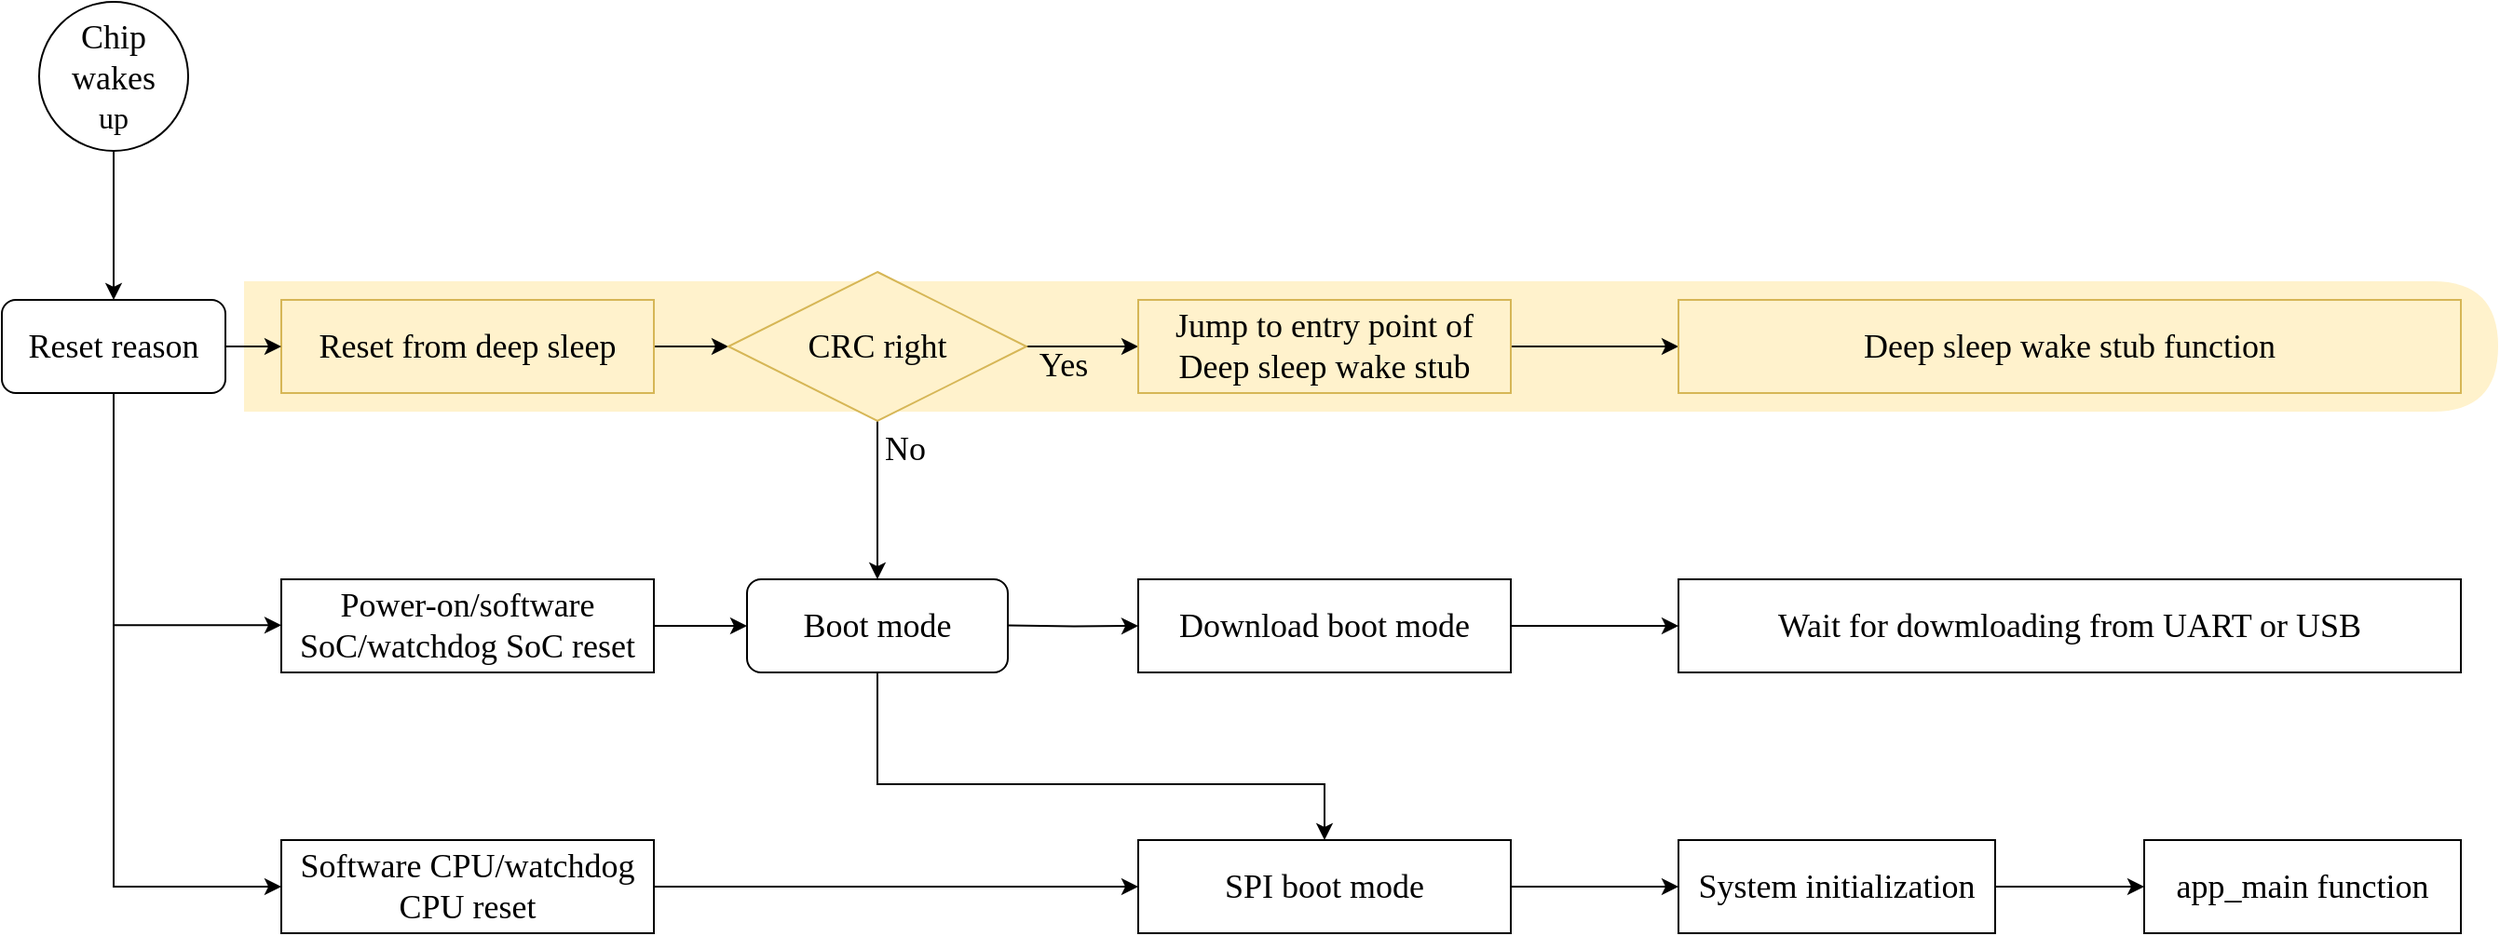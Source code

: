 <mxfile version="28.0.7">
  <diagram name="Page-1" id="HjzerdOSm4FA8G-07vLM">
    <mxGraphModel dx="1937" dy="1160" grid="1" gridSize="10" guides="1" tooltips="1" connect="1" arrows="1" fold="1" page="1" pageScale="1" pageWidth="2339" pageHeight="3300" math="0" shadow="0">
      <root>
        <mxCell id="0" />
        <mxCell id="1" parent="0" />
        <mxCell id="q9tFJmXxhA_tZmQn3BfS-3" value="" style="shape=delay;whiteSpace=wrap;html=1;fillColor=#fff2cc;strokeColor=none;" vertex="1" parent="1">
          <mxGeometry x="340" y="380" width="1210" height="70" as="geometry" />
        </mxCell>
        <mxCell id="JBDGgaZIzzyNM44vKLD3-7" style="edgeStyle=orthogonalEdgeStyle;rounded=0;orthogonalLoop=1;jettySize=auto;html=1;exitX=0.5;exitY=1;exitDx=0;exitDy=0;entryX=0.5;entryY=0;entryDx=0;entryDy=0;" parent="1" source="JBDGgaZIzzyNM44vKLD3-2" target="JBDGgaZIzzyNM44vKLD3-21" edge="1">
          <mxGeometry relative="1" as="geometry">
            <mxPoint x="270" y="380" as="targetPoint" />
          </mxGeometry>
        </mxCell>
        <mxCell id="JBDGgaZIzzyNM44vKLD3-2" value="&lt;div&gt;&lt;font style=&quot;font-size: 18px;&quot; face=&quot;Times New Roman&quot;&gt;Chip wakes&lt;/font&gt;&lt;/div&gt;&lt;div&gt;&lt;font size=&quot;3&quot; face=&quot;Times New Roman&quot;&gt;up&lt;/font&gt;&lt;/div&gt;" style="ellipse;whiteSpace=wrap;html=1;aspect=fixed;" parent="1" vertex="1">
          <mxGeometry x="230" y="230" width="80" height="80" as="geometry" />
        </mxCell>
        <mxCell id="JBDGgaZIzzyNM44vKLD3-50" value="" style="edgeStyle=orthogonalEdgeStyle;rounded=0;orthogonalLoop=1;jettySize=auto;html=1;" parent="1" source="JBDGgaZIzzyNM44vKLD3-10" target="JBDGgaZIzzyNM44vKLD3-16" edge="1">
          <mxGeometry relative="1" as="geometry" />
        </mxCell>
        <mxCell id="JBDGgaZIzzyNM44vKLD3-10" value="&lt;font style=&quot;font-size: 18px;&quot; face=&quot;Times New Roman&quot;&gt;Reset from deep sleep&lt;/font&gt;" style="rounded=0;whiteSpace=wrap;html=1;fillColor=#fff2cc;strokeColor=#d6b656;" parent="1" vertex="1">
          <mxGeometry x="360" y="390" width="200" height="50" as="geometry" />
        </mxCell>
        <mxCell id="JBDGgaZIzzyNM44vKLD3-28" style="edgeStyle=orthogonalEdgeStyle;rounded=0;orthogonalLoop=1;jettySize=auto;html=1;exitX=1;exitY=0.5;exitDx=0;exitDy=0;entryX=0;entryY=0.5;entryDx=0;entryDy=0;" parent="1" source="JBDGgaZIzzyNM44vKLD3-11" target="JBDGgaZIzzyNM44vKLD3-22" edge="1">
          <mxGeometry relative="1" as="geometry" />
        </mxCell>
        <mxCell id="JBDGgaZIzzyNM44vKLD3-11" value="&lt;font style=&quot;font-size: 18px;&quot; face=&quot;Times New Roman&quot;&gt;Power-on/software SoC/watchdog SoC reset&lt;/font&gt;" style="rounded=0;whiteSpace=wrap;html=1;" parent="1" vertex="1">
          <mxGeometry x="360" y="540" width="200" height="50" as="geometry" />
        </mxCell>
        <mxCell id="JBDGgaZIzzyNM44vKLD3-12" value="&lt;font style=&quot;font-size: 18px;&quot; face=&quot;Times New Roman&quot;&gt;Software CPU/watchdog CPU reset&lt;/font&gt;" style="rounded=0;whiteSpace=wrap;html=1;" parent="1" vertex="1">
          <mxGeometry x="360" y="680" width="200" height="50" as="geometry" />
        </mxCell>
        <mxCell id="JBDGgaZIzzyNM44vKLD3-13" value="" style="endArrow=classic;html=1;rounded=0;entryX=0;entryY=0.5;entryDx=0;entryDy=0;exitX=1;exitY=0.5;exitDx=0;exitDy=0;" parent="1" source="JBDGgaZIzzyNM44vKLD3-21" target="JBDGgaZIzzyNM44vKLD3-10" edge="1">
          <mxGeometry width="50" height="50" relative="1" as="geometry">
            <mxPoint x="270" y="505" as="sourcePoint" />
            <mxPoint x="330" y="510" as="targetPoint" />
          </mxGeometry>
        </mxCell>
        <mxCell id="JBDGgaZIzzyNM44vKLD3-14" value="" style="endArrow=classic;html=1;rounded=0;entryX=0;entryY=0.5;entryDx=0;entryDy=0;" parent="1" edge="1">
          <mxGeometry width="50" height="50" relative="1" as="geometry">
            <mxPoint x="270" y="564.66" as="sourcePoint" />
            <mxPoint x="360" y="564.66" as="targetPoint" />
          </mxGeometry>
        </mxCell>
        <mxCell id="JBDGgaZIzzyNM44vKLD3-15" value="" style="endArrow=classic;html=1;rounded=0;entryX=0;entryY=0.5;entryDx=0;entryDy=0;" parent="1" source="JBDGgaZIzzyNM44vKLD3-21" target="JBDGgaZIzzyNM44vKLD3-12" edge="1">
          <mxGeometry width="50" height="50" relative="1" as="geometry">
            <mxPoint x="270" y="400" as="sourcePoint" />
            <mxPoint x="360" y="724.66" as="targetPoint" />
            <Array as="points">
              <mxPoint x="270" y="705" />
            </Array>
          </mxGeometry>
        </mxCell>
        <mxCell id="JBDGgaZIzzyNM44vKLD3-30" style="edgeStyle=orthogonalEdgeStyle;rounded=0;orthogonalLoop=1;jettySize=auto;html=1;exitX=0.5;exitY=1;exitDx=0;exitDy=0;entryX=0.5;entryY=0;entryDx=0;entryDy=0;" parent="1" source="JBDGgaZIzzyNM44vKLD3-16" target="JBDGgaZIzzyNM44vKLD3-22" edge="1">
          <mxGeometry relative="1" as="geometry" />
        </mxCell>
        <mxCell id="JBDGgaZIzzyNM44vKLD3-31" style="edgeStyle=orthogonalEdgeStyle;rounded=0;orthogonalLoop=1;jettySize=auto;html=1;exitX=1;exitY=0.5;exitDx=0;exitDy=0;entryX=0;entryY=0.5;entryDx=0;entryDy=0;" parent="1" source="JBDGgaZIzzyNM44vKLD3-16" target="JBDGgaZIzzyNM44vKLD3-19" edge="1">
          <mxGeometry relative="1" as="geometry" />
        </mxCell>
        <mxCell id="JBDGgaZIzzyNM44vKLD3-16" value="&lt;font style=&quot;font-size: 18px;&quot; face=&quot;Times New Roman&quot;&gt;CRC right&lt;/font&gt;" style="rhombus;whiteSpace=wrap;html=1;fillColor=#fff2cc;strokeColor=#d6b656;" parent="1" vertex="1">
          <mxGeometry x="600" y="375" width="160" height="80" as="geometry" />
        </mxCell>
        <mxCell id="JBDGgaZIzzyNM44vKLD3-71" style="edgeStyle=orthogonalEdgeStyle;rounded=0;orthogonalLoop=1;jettySize=auto;html=1;exitX=1;exitY=0.5;exitDx=0;exitDy=0;entryX=0;entryY=0.5;entryDx=0;entryDy=0;" parent="1" source="JBDGgaZIzzyNM44vKLD3-19" target="JBDGgaZIzzyNM44vKLD3-58" edge="1">
          <mxGeometry relative="1" as="geometry" />
        </mxCell>
        <mxCell id="JBDGgaZIzzyNM44vKLD3-19" value="&lt;font style=&quot;font-size: 18px;&quot; face=&quot;Times New Roman&quot;&gt;Jump to entry point of Deep sleep wake stub&lt;/font&gt;" style="rounded=0;whiteSpace=wrap;html=1;fillColor=#fff2cc;strokeColor=#d6b656;" parent="1" vertex="1">
          <mxGeometry x="820" y="390" width="200" height="50" as="geometry" />
        </mxCell>
        <mxCell id="JBDGgaZIzzyNM44vKLD3-21" value="&lt;font style=&quot;font-size: 18px;&quot; face=&quot;Times New Roman&quot;&gt;Reset reason&lt;/font&gt;" style="rounded=1;whiteSpace=wrap;html=1;" parent="1" vertex="1">
          <mxGeometry x="210" y="390" width="120" height="50" as="geometry" />
        </mxCell>
        <mxCell id="JBDGgaZIzzyNM44vKLD3-22" value="&lt;font style=&quot;font-size: 18px;&quot; face=&quot;Times New Roman&quot;&gt;Boot mode&lt;/font&gt;" style="rounded=1;whiteSpace=wrap;html=1;" parent="1" vertex="1">
          <mxGeometry x="610" y="540" width="140" height="50" as="geometry" />
        </mxCell>
        <mxCell id="JBDGgaZIzzyNM44vKLD3-24" value="&lt;font style=&quot;font-size: 18px;&quot; face=&quot;Times New Roman&quot;&gt;Download boot mode&lt;/font&gt;" style="rounded=0;whiteSpace=wrap;html=1;" parent="1" vertex="1">
          <mxGeometry x="820" y="540" width="200" height="50" as="geometry" />
        </mxCell>
        <mxCell id="JBDGgaZIzzyNM44vKLD3-26" value="" style="endArrow=classic;html=1;rounded=0;entryX=0;entryY=0.5;entryDx=0;entryDy=0;" parent="1" source="JBDGgaZIzzyNM44vKLD3-12" edge="1">
          <mxGeometry width="50" height="50" relative="1" as="geometry">
            <mxPoint x="610" y="734.58" as="sourcePoint" />
            <mxPoint x="820" y="705" as="targetPoint" />
          </mxGeometry>
        </mxCell>
        <mxCell id="JBDGgaZIzzyNM44vKLD3-37" style="edgeStyle=orthogonalEdgeStyle;rounded=0;orthogonalLoop=1;jettySize=auto;html=1;entryX=0.5;entryY=0;entryDx=0;entryDy=0;exitX=0.5;exitY=1;exitDx=0;exitDy=0;" parent="1" source="JBDGgaZIzzyNM44vKLD3-22" edge="1">
          <mxGeometry relative="1" as="geometry">
            <mxPoint x="920" y="680" as="targetPoint" />
            <mxPoint x="750" y="700" as="sourcePoint" />
            <Array as="points">
              <mxPoint x="750" y="650" />
              <mxPoint x="1030" y="650" />
            </Array>
          </mxGeometry>
        </mxCell>
        <mxCell id="JBDGgaZIzzyNM44vKLD3-38" value="&lt;font style=&quot;font-size: 18px;&quot; face=&quot;Times New Roman&quot;&gt;Yes&lt;/font&gt;" style="text;strokeColor=none;align=center;fillColor=none;html=1;verticalAlign=middle;whiteSpace=wrap;rounded=0;" parent="1" vertex="1">
          <mxGeometry x="750" y="410" width="60" height="30" as="geometry" />
        </mxCell>
        <mxCell id="JBDGgaZIzzyNM44vKLD3-39" value="&lt;font style=&quot;font-size: 18px;&quot; face=&quot;Times New Roman&quot;&gt;No&lt;/font&gt;" style="text;strokeColor=none;align=center;fillColor=none;html=1;verticalAlign=middle;whiteSpace=wrap;rounded=0;" parent="1" vertex="1">
          <mxGeometry x="665" y="455" width="60" height="30" as="geometry" />
        </mxCell>
        <mxCell id="JBDGgaZIzzyNM44vKLD3-40" value="&lt;font style=&quot;font-size: 18px;&quot; face=&quot;Times New Roman&quot;&gt;Wait for dowmloading from UART or USB&lt;/font&gt;" style="rounded=0;whiteSpace=wrap;html=1;" parent="1" vertex="1">
          <mxGeometry x="1110" y="540" width="420" height="50" as="geometry" />
        </mxCell>
        <mxCell id="JBDGgaZIzzyNM44vKLD3-51" style="edgeStyle=orthogonalEdgeStyle;rounded=0;orthogonalLoop=1;jettySize=auto;html=1;exitX=1;exitY=0.5;exitDx=0;exitDy=0;entryX=0;entryY=0.5;entryDx=0;entryDy=0;" parent="1" target="JBDGgaZIzzyNM44vKLD3-24" edge="1">
          <mxGeometry relative="1" as="geometry">
            <mxPoint x="750" y="564.81" as="sourcePoint" />
            <mxPoint x="830" y="564.81" as="targetPoint" />
          </mxGeometry>
        </mxCell>
        <mxCell id="JBDGgaZIzzyNM44vKLD3-52" value="" style="endArrow=classic;html=1;rounded=0;entryX=0;entryY=0.5;entryDx=0;entryDy=0;exitX=1;exitY=0.5;exitDx=0;exitDy=0;" parent="1" edge="1">
          <mxGeometry width="50" height="50" relative="1" as="geometry">
            <mxPoint x="1020" y="705" as="sourcePoint" />
            <mxPoint x="1110" y="705" as="targetPoint" />
          </mxGeometry>
        </mxCell>
        <mxCell id="JBDGgaZIzzyNM44vKLD3-53" value="" style="endArrow=classic;html=1;rounded=0;entryX=0;entryY=0.5;entryDx=0;entryDy=0;exitX=1;exitY=0.5;exitDx=0;exitDy=0;" parent="1" source="JBDGgaZIzzyNM44vKLD3-24" target="JBDGgaZIzzyNM44vKLD3-40" edge="1">
          <mxGeometry width="50" height="50" relative="1" as="geometry">
            <mxPoint x="1150" y="564.81" as="sourcePoint" />
            <mxPoint x="1210" y="565" as="targetPoint" />
          </mxGeometry>
        </mxCell>
        <mxCell id="JBDGgaZIzzyNM44vKLD3-58" value="&lt;font style=&quot;font-size: 18px;&quot; face=&quot;Times New Roman&quot;&gt;Deep sleep wake stub function&lt;/font&gt;" style="rounded=0;whiteSpace=wrap;html=1;fillColor=#fff2cc;strokeColor=#d6b656;" parent="1" vertex="1">
          <mxGeometry x="1110" y="390" width="420" height="50" as="geometry" />
        </mxCell>
        <mxCell id="JBDGgaZIzzyNM44vKLD3-66" style="edgeStyle=orthogonalEdgeStyle;rounded=0;orthogonalLoop=1;jettySize=auto;html=1;exitX=1;exitY=0.5;exitDx=0;exitDy=0;entryX=0;entryY=0.5;entryDx=0;entryDy=0;" parent="1" source="JBDGgaZIzzyNM44vKLD3-64" target="JBDGgaZIzzyNM44vKLD3-65" edge="1">
          <mxGeometry relative="1" as="geometry" />
        </mxCell>
        <mxCell id="JBDGgaZIzzyNM44vKLD3-64" value="&lt;font style=&quot;font-size: 18px;&quot; face=&quot;Times New Roman&quot;&gt;System initialization&lt;/font&gt;" style="rounded=0;whiteSpace=wrap;html=1;" parent="1" vertex="1">
          <mxGeometry x="1110" y="680" width="170" height="50" as="geometry" />
        </mxCell>
        <mxCell id="JBDGgaZIzzyNM44vKLD3-65" value="&lt;font style=&quot;font-size: 18px;&quot; face=&quot;Times New Roman&quot;&gt;app_main function&lt;/font&gt;" style="rounded=0;whiteSpace=wrap;html=1;" parent="1" vertex="1">
          <mxGeometry x="1360" y="680" width="170" height="50" as="geometry" />
        </mxCell>
        <mxCell id="q9tFJmXxhA_tZmQn3BfS-1" value="&lt;font style=&quot;font-size: 18px;&quot; face=&quot;Times New Roman&quot;&gt;SPI boot mode&lt;/font&gt;" style="rounded=0;whiteSpace=wrap;html=1;" vertex="1" parent="1">
          <mxGeometry x="820" y="680" width="200" height="50" as="geometry" />
        </mxCell>
      </root>
    </mxGraphModel>
  </diagram>
</mxfile>
